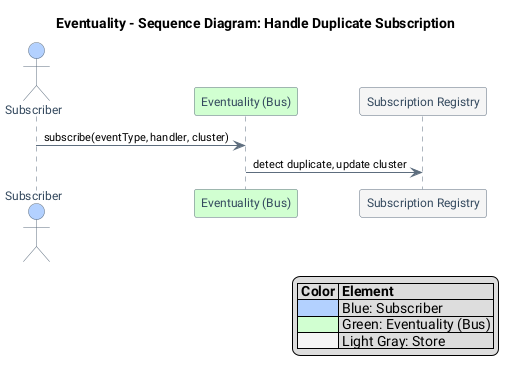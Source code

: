 @startuml ' Based on documentation/Eventuality-DuplicateSubscriptionSequence.md
title Eventuality – Sequence Diagram: Handle Duplicate Subscription

skinparam ParticipantPadding 20
skinparam BoxPadding 10
skinparam defaultFontName Roboto
skinparam actor {
  FontName Roboto
  FontSize 12
  BorderColor #5D6D7E
  FontColor #34495E
}
skinparam participant {
  FontName Roboto
  FontSize 12
  BorderColor #5D6D7E
  FontColor #34495E
}
skinparam sequence {
  ArrowFontName Roboto
  ArrowFontSize 11
  ArrowColor #5D6D7E
  LifeLineBorderColor #5D6D7E
}

actor Subscriber #B3D1FF
participant "Eventuality (Bus)" #D1FFD1
participant "Subscription Registry" #F5F5F5

Subscriber -> "Eventuality (Bus)" : subscribe(eventType, handler, cluster)
"Eventuality (Bus)" -> "Subscription Registry" : detect duplicate, update cluster

legend right
  |= Color |= Element |
  |<#B3D1FF>| Blue: Subscriber |
  |<#D1FFD1>| Green: Eventuality (Bus) |
  |<#F5F5F5>| Light Gray: Store |
end legend

@enduml
